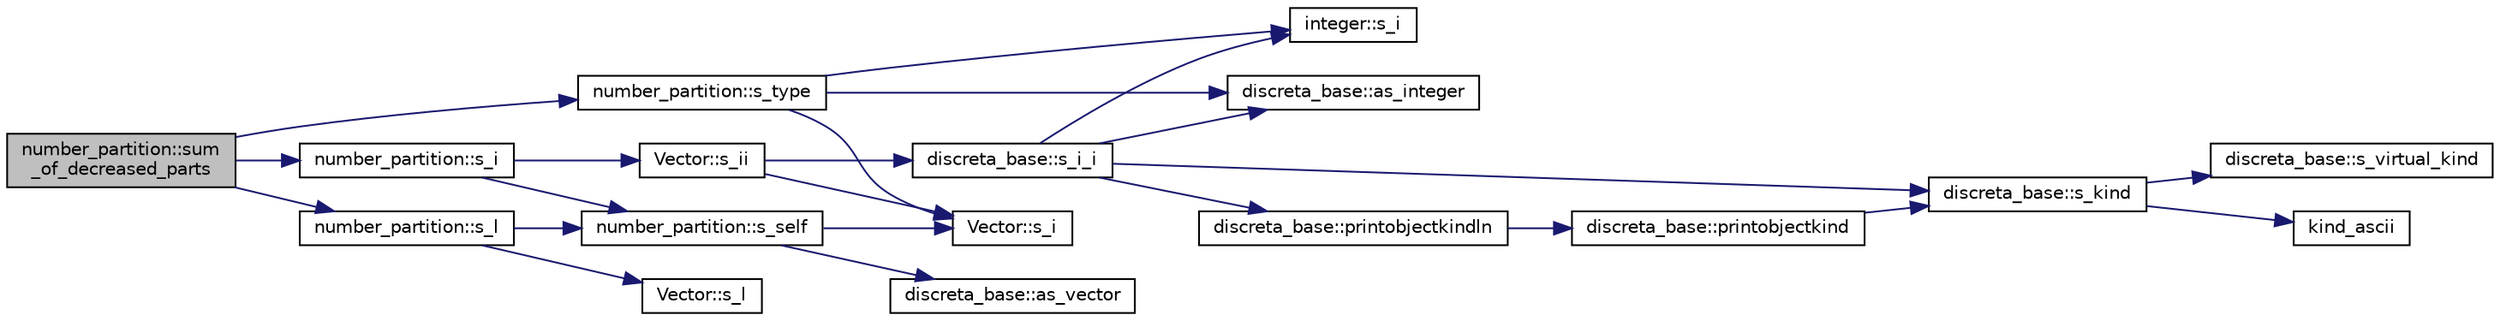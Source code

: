 digraph "number_partition::sum_of_decreased_parts"
{
  edge [fontname="Helvetica",fontsize="10",labelfontname="Helvetica",labelfontsize="10"];
  node [fontname="Helvetica",fontsize="10",shape=record];
  rankdir="LR";
  Node1719 [label="number_partition::sum\l_of_decreased_parts",height=0.2,width=0.4,color="black", fillcolor="grey75", style="filled", fontcolor="black"];
  Node1719 -> Node1720 [color="midnightblue",fontsize="10",style="solid",fontname="Helvetica"];
  Node1720 [label="number_partition::s_type",height=0.2,width=0.4,color="black", fillcolor="white", style="filled",URL="$df/d50/classnumber__partition.html#a65f10dc2af06748e5142bbb7979cbc96"];
  Node1720 -> Node1721 [color="midnightblue",fontsize="10",style="solid",fontname="Helvetica"];
  Node1721 [label="Vector::s_i",height=0.2,width=0.4,color="black", fillcolor="white", style="filled",URL="$d5/db2/class_vector.html#a1c4fe1752523df8119f70dd550244871"];
  Node1720 -> Node1722 [color="midnightblue",fontsize="10",style="solid",fontname="Helvetica"];
  Node1722 [label="discreta_base::as_integer",height=0.2,width=0.4,color="black", fillcolor="white", style="filled",URL="$d7/d71/classdiscreta__base.html#a00d7691eaf874fd283d942692fe8dd26"];
  Node1720 -> Node1723 [color="midnightblue",fontsize="10",style="solid",fontname="Helvetica"];
  Node1723 [label="integer::s_i",height=0.2,width=0.4,color="black", fillcolor="white", style="filled",URL="$d0/de5/classinteger.html#adf28e9f94d4c844adaa950deeb80b904"];
  Node1719 -> Node1724 [color="midnightblue",fontsize="10",style="solid",fontname="Helvetica"];
  Node1724 [label="number_partition::s_l",height=0.2,width=0.4,color="black", fillcolor="white", style="filled",URL="$df/d50/classnumber__partition.html#a2d95948a33d3c198e45db2b275ba8b68"];
  Node1724 -> Node1725 [color="midnightblue",fontsize="10",style="solid",fontname="Helvetica"];
  Node1725 [label="number_partition::s_self",height=0.2,width=0.4,color="black", fillcolor="white", style="filled",URL="$df/d50/classnumber__partition.html#a341bbbb9aeb221d1052b029648141e37"];
  Node1725 -> Node1721 [color="midnightblue",fontsize="10",style="solid",fontname="Helvetica"];
  Node1725 -> Node1726 [color="midnightblue",fontsize="10",style="solid",fontname="Helvetica"];
  Node1726 [label="discreta_base::as_vector",height=0.2,width=0.4,color="black", fillcolor="white", style="filled",URL="$d7/d71/classdiscreta__base.html#a7bdd6cae39c380b128ee9e17e42cf020"];
  Node1724 -> Node1727 [color="midnightblue",fontsize="10",style="solid",fontname="Helvetica"];
  Node1727 [label="Vector::s_l",height=0.2,width=0.4,color="black", fillcolor="white", style="filled",URL="$d5/db2/class_vector.html#ad2dc082288f858d22a528832289e0704"];
  Node1719 -> Node1728 [color="midnightblue",fontsize="10",style="solid",fontname="Helvetica"];
  Node1728 [label="number_partition::s_i",height=0.2,width=0.4,color="black", fillcolor="white", style="filled",URL="$df/d50/classnumber__partition.html#aca3e653629e80549db9e0cf584a3e16c"];
  Node1728 -> Node1725 [color="midnightblue",fontsize="10",style="solid",fontname="Helvetica"];
  Node1728 -> Node1729 [color="midnightblue",fontsize="10",style="solid",fontname="Helvetica"];
  Node1729 [label="Vector::s_ii",height=0.2,width=0.4,color="black", fillcolor="white", style="filled",URL="$d5/db2/class_vector.html#a75d4942cc7b9794717b4846c10520db8"];
  Node1729 -> Node1721 [color="midnightblue",fontsize="10",style="solid",fontname="Helvetica"];
  Node1729 -> Node1730 [color="midnightblue",fontsize="10",style="solid",fontname="Helvetica"];
  Node1730 [label="discreta_base::s_i_i",height=0.2,width=0.4,color="black", fillcolor="white", style="filled",URL="$d7/d71/classdiscreta__base.html#aadb92c01fbe69b3034b0214b33fbc735"];
  Node1730 -> Node1731 [color="midnightblue",fontsize="10",style="solid",fontname="Helvetica"];
  Node1731 [label="discreta_base::s_kind",height=0.2,width=0.4,color="black", fillcolor="white", style="filled",URL="$d7/d71/classdiscreta__base.html#a8a830025c74adbbc3362418a7c2ba157"];
  Node1731 -> Node1732 [color="midnightblue",fontsize="10",style="solid",fontname="Helvetica"];
  Node1732 [label="discreta_base::s_virtual_kind",height=0.2,width=0.4,color="black", fillcolor="white", style="filled",URL="$d7/d71/classdiscreta__base.html#a52778a6d6943a468be083d0785d418fb"];
  Node1731 -> Node1733 [color="midnightblue",fontsize="10",style="solid",fontname="Helvetica"];
  Node1733 [label="kind_ascii",height=0.2,width=0.4,color="black", fillcolor="white", style="filled",URL="$d9/d60/discreta_8h.html#ad0ce825a9f29bc6cec27e1b64cfe27bf"];
  Node1730 -> Node1734 [color="midnightblue",fontsize="10",style="solid",fontname="Helvetica"];
  Node1734 [label="discreta_base::printobjectkindln",height=0.2,width=0.4,color="black", fillcolor="white", style="filled",URL="$d7/d71/classdiscreta__base.html#a677ccc8f392ebedde05e453f8cf59559"];
  Node1734 -> Node1735 [color="midnightblue",fontsize="10",style="solid",fontname="Helvetica"];
  Node1735 [label="discreta_base::printobjectkind",height=0.2,width=0.4,color="black", fillcolor="white", style="filled",URL="$d7/d71/classdiscreta__base.html#aa75a1314aa706909b029664944904231"];
  Node1735 -> Node1731 [color="midnightblue",fontsize="10",style="solid",fontname="Helvetica"];
  Node1730 -> Node1722 [color="midnightblue",fontsize="10",style="solid",fontname="Helvetica"];
  Node1730 -> Node1723 [color="midnightblue",fontsize="10",style="solid",fontname="Helvetica"];
}
